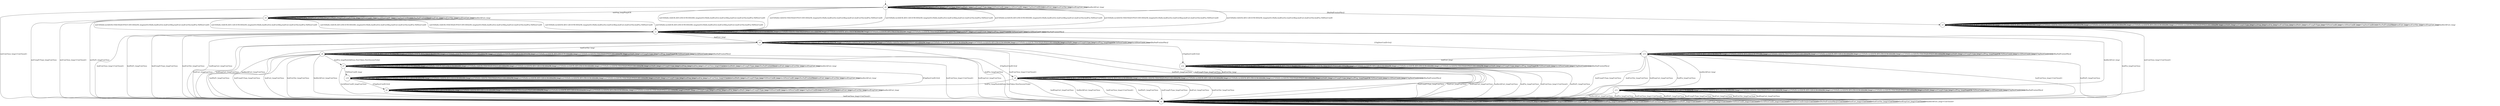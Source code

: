 digraph g {

s0 [shape="circle" label="s0"];
s1 [shape="circle" label="s1"];
s2 [shape="circle" label="s2"];
s3 [shape="circle" label="s3"];
s4 [shape="circle" label="s4"];
s5 [shape="circle" label="s5"];
s6 [shape="circle" label="s6"];
s7 [shape="circle" label="s7"];
s8 [shape="circle" label="s8"];
s9 [shape="circle" label="s9"];
s10 [shape="circle" label="s10"];
s11 [shape="circle" label="s11"];
s12 [shape="circle" label="s12"];
s13 [shape="circle" label="s13"];
s0 -> s4 [label="initPing_long/PingACK "];
s0 -> s2 [label="initConClose_long/<ConClosed> "];
s0 -> s1 [label="initCltHello-vldACK:AES-128-GCM-SHA256_long/initSvrHello,hndEncExt,hndCertReq,hndCert,hndCertVer,hndFin,VldNewConID "];
s0 -> s1 [label="initCltHello-vldACK:AES-256-GCM-SHA384_long/initSvrHello,hndEncExt,hndCertReq,hndCert,hndCertVer,hndFin,VldNewConID "];
s0 -> s1 [label="initCltHello-vldACK:CHACHA20-POLY1305-SHA256_long/initSvrHello,hndEncExt,hndCertReq,hndCert,hndCertVer,hndFin,VldNewConID "];
s0 -> s1 [label="initCltHello-invldACK:AES-128-GCM-SHA256_long/initSvrHello,hndEncExt,hndCertReq,hndCert,hndCertVer,hndFin,VldNewConID "];
s0 -> s1 [label="initCltHello-invldACK:AES-256-GCM-SHA384_long/initSvrHello,hndEncExt,hndCertReq,hndCert,hndCertVer,hndFin,VldNewConID "];
s0 -> s1 [label="initCltHello-invldACK:CHACHA20-POLY1305-SHA256_long/initSvrHello,hndEncExt,hndCertReq,hndCert,hndCertVer,hndFin,VldNewConID "];
s0 -> s0 [label="initNoFr_long/ "];
s0 -> s0 [label="initUnxpFrType_long/ "];
s0 -> s0 [label="hndPing_long/ "];
s0 -> s0 [label="hndFin_long/ "];
s0 -> s0 [label="hndConClose_long/ "];
s0 -> s0 [label="hndNoFr_long/ "];
s0 -> s0 [label="hndUnxpFrType_long/ "];
s0 -> s0 [label="VldNewConID_long/ "];
s0 -> s0 [label="InvldNewConID_long/ "];
s0 -> s0 [label="[ChgDestConID-Ori]/ "];
s0 -> s3 [label="[RmPadFrmInitPkts]/ "];
s0 -> s0 [label="hndCert_long/ "];
s0 -> s0 [label="hndCertVer_long/ "];
s0 -> s0 [label="hndEmpCert_long/ "];
s0 -> s0 [label="hndInvldCert_long/ "];
s1 -> s1 [label="initPing_long/ "];
s1 -> s1 [label="initConClose_long/<ConAct> "];
s1 -> s1 [label="initCltHello-vldACK:AES-128-GCM-SHA256_long/ "];
s1 -> s1 [label="initCltHello-vldACK:AES-256-GCM-SHA384_long/ "];
s1 -> s1 [label="initCltHello-vldACK:CHACHA20-POLY1305-SHA256_long/ "];
s1 -> s1 [label="initCltHello-invldACK:AES-128-GCM-SHA256_long/ "];
s1 -> s1 [label="initCltHello-invldACK:AES-256-GCM-SHA384_long/ "];
s1 -> s1 [label="initCltHello-invldACK:CHACHA20-POLY1305-SHA256_long/ "];
s1 -> s1 [label="initNoFr_long/ "];
s1 -> s1 [label="initUnxpFrType_long/ "];
s1 -> s1 [label="hndPing_long/PingACK "];
s1 -> s2 [label="hndFin_long/ConClose "];
s1 -> s2 [label="hndConClose_long/<ConClosed> "];
s1 -> s2 [label="hndNoFr_long/ConClose "];
s1 -> s2 [label="hndUnxpFrType_long/ConClose "];
s1 -> s1 [label="VldNewConID_long/ "];
s1 -> s1 [label="InvldNewConID_long/ "];
s1 -> s13 [label="[ChgDestConID-Ori]/ "];
s1 -> s1 [label="[RmPadFrmInitPkts]/ "];
s1 -> s5 [label="hndCert_long/ "];
s1 -> s2 [label="hndCertVer_long/ConClose "];
s1 -> s2 [label="hndEmpCert_long/ConClose "];
s1 -> s11 [label="hndInvldCert_long/ "];
s2 -> s2 [label="initPing_long/<ConClosed> "];
s2 -> s2 [label="initConClose_long/<ConClosed> "];
s2 -> s2 [label="initCltHello-vldACK:AES-128-GCM-SHA256_long/<ConClosed> "];
s2 -> s2 [label="initCltHello-vldACK:AES-256-GCM-SHA384_long/<ConClosed> "];
s2 -> s2 [label="initCltHello-vldACK:CHACHA20-POLY1305-SHA256_long/<ConClosed> "];
s2 -> s2 [label="initCltHello-invldACK:AES-128-GCM-SHA256_long/<ConClosed> "];
s2 -> s2 [label="initCltHello-invldACK:AES-256-GCM-SHA384_long/<ConClosed> "];
s2 -> s2 [label="initCltHello-invldACK:CHACHA20-POLY1305-SHA256_long/<ConClosed> "];
s2 -> s2 [label="initNoFr_long/<ConClosed> "];
s2 -> s2 [label="initUnxpFrType_long/<ConClosed> "];
s2 -> s2 [label="hndPing_long/<ConClosed> "];
s2 -> s2 [label="hndFin_long/<ConClosed> "];
s2 -> s2 [label="hndConClose_long/<ConClosed> "];
s2 -> s2 [label="hndNoFr_long/<ConClosed> "];
s2 -> s2 [label="hndUnxpFrType_long/<ConClosed> "];
s2 -> s2 [label="VldNewConID_long/<ConClosed> "];
s2 -> s2 [label="InvldNewConID_long/<ConClosed> "];
s2 -> s2 [label="[ChgDestConID-Ori]/<ConClosed> "];
s2 -> s2 [label="[RmPadFrmInitPkts]/<ConClosed> "];
s2 -> s2 [label="hndCert_long/<ConClosed> "];
s2 -> s2 [label="hndCertVer_long/<ConClosed> "];
s2 -> s2 [label="hndEmpCert_long/<ConClosed> "];
s2 -> s2 [label="hndInvldCert_long/<ConClosed> "];
s3 -> s3 [label="initPing_long/ "];
s3 -> s2 [label="initConClose_long/<ConClosed> "];
s3 -> s3 [label="initCltHello-vldACK:AES-128-GCM-SHA256_long/ "];
s3 -> s3 [label="initCltHello-vldACK:AES-256-GCM-SHA384_long/ "];
s3 -> s3 [label="initCltHello-vldACK:CHACHA20-POLY1305-SHA256_long/ "];
s3 -> s3 [label="initCltHello-invldACK:AES-128-GCM-SHA256_long/ "];
s3 -> s3 [label="initCltHello-invldACK:AES-256-GCM-SHA384_long/ "];
s3 -> s3 [label="initCltHello-invldACK:CHACHA20-POLY1305-SHA256_long/ "];
s3 -> s3 [label="initNoFr_long/ "];
s3 -> s3 [label="initUnxpFrType_long/ "];
s3 -> s3 [label="hndPing_long/ "];
s3 -> s3 [label="hndFin_long/ "];
s3 -> s3 [label="hndConClose_long/ "];
s3 -> s3 [label="hndNoFr_long/ "];
s3 -> s3 [label="hndUnxpFrType_long/ "];
s3 -> s3 [label="VldNewConID_long/ "];
s3 -> s3 [label="InvldNewConID_long/ "];
s3 -> s3 [label="[ChgDestConID-Ori]/ "];
s3 -> s3 [label="[RmPadFrmInitPkts]/ "];
s3 -> s3 [label="hndCert_long/ "];
s3 -> s3 [label="hndCertVer_long/ "];
s3 -> s3 [label="hndEmpCert_long/ "];
s3 -> s3 [label="hndInvldCert_long/ "];
s4 -> s4 [label="initPing_long/PingACK "];
s4 -> s2 [label="initConClose_long/<ConClosed> "];
s4 -> s1 [label="initCltHello-vldACK:AES-128-GCM-SHA256_long/initSvrHello,hndEncExt,hndCertReq,hndCert,hndCertVer,hndFin,VldNewConID "];
s4 -> s1 [label="initCltHello-vldACK:AES-256-GCM-SHA384_long/initSvrHello,hndEncExt,hndCertReq,hndCert,hndCertVer,hndFin,VldNewConID "];
s4 -> s1 [label="initCltHello-vldACK:CHACHA20-POLY1305-SHA256_long/initSvrHello,hndEncExt,hndCertReq,hndCert,hndCertVer,hndFin,VldNewConID "];
s4 -> s1 [label="initCltHello-invldACK:AES-128-GCM-SHA256_long/initSvrHello,hndEncExt,hndCertReq,hndCert,hndCertVer,hndFin,VldNewConID "];
s4 -> s1 [label="initCltHello-invldACK:AES-256-GCM-SHA384_long/initSvrHello,hndEncExt,hndCertReq,hndCert,hndCertVer,hndFin,VldNewConID "];
s4 -> s1 [label="initCltHello-invldACK:CHACHA20-POLY1305-SHA256_long/initSvrHello,hndEncExt,hndCertReq,hndCert,hndCertVer,hndFin,VldNewConID "];
s4 -> s2 [label="initNoFr_long/ConClose "];
s4 -> s2 [label="initUnxpFrType_long/ConClose "];
s4 -> s4 [label="hndPing_long/ "];
s4 -> s4 [label="hndFin_long/ "];
s4 -> s4 [label="hndConClose_long/ "];
s4 -> s4 [label="hndNoFr_long/ "];
s4 -> s4 [label="hndUnxpFrType_long/ "];
s4 -> s4 [label="VldNewConID_long/ "];
s4 -> s4 [label="InvldNewConID_long/ "];
s4 -> s4 [label="[ChgDestConID-Ori]/ "];
s4 -> s4 [label="[RmPadFrmInitPkts]/ "];
s4 -> s4 [label="hndCert_long/ "];
s4 -> s4 [label="hndCertVer_long/ "];
s4 -> s4 [label="hndEmpCert_long/ "];
s4 -> s4 [label="hndInvldCert_long/ "];
s5 -> s5 [label="initPing_long/ "];
s5 -> s5 [label="initConClose_long/<ConAct> "];
s5 -> s5 [label="initCltHello-vldACK:AES-128-GCM-SHA256_long/ "];
s5 -> s5 [label="initCltHello-vldACK:AES-256-GCM-SHA384_long/ "];
s5 -> s5 [label="initCltHello-vldACK:CHACHA20-POLY1305-SHA256_long/ "];
s5 -> s5 [label="initCltHello-invldACK:AES-128-GCM-SHA256_long/ "];
s5 -> s5 [label="initCltHello-invldACK:AES-256-GCM-SHA384_long/ "];
s5 -> s5 [label="initCltHello-invldACK:CHACHA20-POLY1305-SHA256_long/ "];
s5 -> s5 [label="initNoFr_long/ "];
s5 -> s5 [label="initUnxpFrType_long/ "];
s5 -> s5 [label="hndPing_long/PingACK "];
s5 -> s2 [label="hndFin_long/ConClose "];
s5 -> s2 [label="hndConClose_long/<ConClosed> "];
s5 -> s2 [label="hndNoFr_long/ConClose "];
s5 -> s2 [label="hndUnxpFrType_long/ConClose "];
s5 -> s5 [label="VldNewConID_long/ "];
s5 -> s5 [label="InvldNewConID_long/ "];
s5 -> s12 [label="[ChgDestConID-Ori]/ "];
s5 -> s5 [label="[RmPadFrmInitPkts]/ "];
s5 -> s2 [label="hndCert_long/ConClose "];
s5 -> s6 [label="hndCertVer_long/ "];
s5 -> s2 [label="hndEmpCert_long/ConClose "];
s5 -> s2 [label="hndInvldCert_long/ConClose "];
s6 -> s6 [label="initPing_long/ "];
s6 -> s6 [label="initConClose_long/<ConAct> "];
s6 -> s6 [label="initCltHello-vldACK:AES-128-GCM-SHA256_long/ "];
s6 -> s6 [label="initCltHello-vldACK:AES-256-GCM-SHA384_long/ "];
s6 -> s6 [label="initCltHello-vldACK:CHACHA20-POLY1305-SHA256_long/ "];
s6 -> s6 [label="initCltHello-invldACK:AES-128-GCM-SHA256_long/ "];
s6 -> s6 [label="initCltHello-invldACK:AES-256-GCM-SHA384_long/ "];
s6 -> s6 [label="initCltHello-invldACK:CHACHA20-POLY1305-SHA256_long/ "];
s6 -> s6 [label="initNoFr_long/ "];
s6 -> s6 [label="initUnxpFrType_long/ "];
s6 -> s6 [label="hndPing_long/PingACK "];
s6 -> s7 [label="hndFin_long/HndshkDone,NewToken,NewSessionTicket "];
s6 -> s2 [label="hndConClose_long/<ConClosed> "];
s6 -> s2 [label="hndNoFr_long/ConClose "];
s6 -> s2 [label="hndUnxpFrType_long/ConClose "];
s6 -> s6 [label="VldNewConID_long/ "];
s6 -> s6 [label="InvldNewConID_long/ "];
s6 -> s9 [label="[ChgDestConID-Ori]/ "];
s6 -> s6 [label="[RmPadFrmInitPkts]/ "];
s6 -> s2 [label="hndCert_long/ConClose "];
s6 -> s2 [label="hndCertVer_long/ConClose "];
s6 -> s2 [label="hndEmpCert_long/ConClose "];
s6 -> s2 [label="hndInvldCert_long/ConClose "];
s7 -> s7 [label="initPing_long/ "];
s7 -> s7 [label="initConClose_long/<ConAct> "];
s7 -> s7 [label="initCltHello-vldACK:AES-128-GCM-SHA256_long/ "];
s7 -> s7 [label="initCltHello-vldACK:AES-256-GCM-SHA384_long/ "];
s7 -> s7 [label="initCltHello-vldACK:CHACHA20-POLY1305-SHA256_long/ "];
s7 -> s7 [label="initCltHello-invldACK:AES-128-GCM-SHA256_long/ "];
s7 -> s7 [label="initCltHello-invldACK:AES-256-GCM-SHA384_long/ "];
s7 -> s7 [label="initCltHello-invldACK:CHACHA20-POLY1305-SHA256_long/ "];
s7 -> s7 [label="initNoFr_long/ "];
s7 -> s7 [label="initUnxpFrType_long/ "];
s7 -> s7 [label="hndPing_long/ "];
s7 -> s7 [label="hndFin_long/ "];
s7 -> s7 [label="hndConClose_long/<ConAct> "];
s7 -> s7 [label="hndNoFr_long/ "];
s7 -> s7 [label="hndUnxpFrType_long/ "];
s7 -> s10 [label="VldNewConID_long/ "];
s7 -> s2 [label="InvldNewConID_long/ConClose "];
s7 -> s8 [label="[ChgDestConID-Ori]/ "];
s7 -> s7 [label="[RmPadFrmInitPkts]/ "];
s7 -> s7 [label="hndCert_long/ "];
s7 -> s7 [label="hndCertVer_long/ "];
s7 -> s7 [label="hndEmpCert_long/ "];
s7 -> s7 [label="hndInvldCert_long/ "];
s8 -> s8 [label="initPing_long/ "];
s8 -> s8 [label="initConClose_long/ "];
s8 -> s8 [label="initCltHello-vldACK:AES-128-GCM-SHA256_long/ "];
s8 -> s8 [label="initCltHello-vldACK:AES-256-GCM-SHA384_long/ "];
s8 -> s8 [label="initCltHello-vldACK:CHACHA20-POLY1305-SHA256_long/ "];
s8 -> s8 [label="initCltHello-invldACK:AES-128-GCM-SHA256_long/ "];
s8 -> s8 [label="initCltHello-invldACK:AES-256-GCM-SHA384_long/ "];
s8 -> s8 [label="initCltHello-invldACK:CHACHA20-POLY1305-SHA256_long/ "];
s8 -> s8 [label="initNoFr_long/ "];
s8 -> s8 [label="initUnxpFrType_long/ "];
s8 -> s8 [label="hndPing_long/ "];
s8 -> s8 [label="hndFin_long/ "];
s8 -> s2 [label="hndConClose_long/<ConClosed> "];
s8 -> s8 [label="hndNoFr_long/ "];
s8 -> s8 [label="hndUnxpFrType_long/ "];
s8 -> s8 [label="VldNewConID_long/ "];
s8 -> s8 [label="InvldNewConID_long/ "];
s8 -> s8 [label="[ChgDestConID-Ori]/ "];
s8 -> s8 [label="[RmPadFrmInitPkts]/ "];
s8 -> s8 [label="hndCert_long/ "];
s8 -> s8 [label="hndCertVer_long/ "];
s8 -> s8 [label="hndEmpCert_long/ "];
s8 -> s8 [label="hndInvldCert_long/ "];
s9 -> s9 [label="initPing_long/ "];
s9 -> s9 [label="initConClose_long/<ConAct> "];
s9 -> s9 [label="initCltHello-vldACK:AES-128-GCM-SHA256_long/ "];
s9 -> s9 [label="initCltHello-vldACK:AES-256-GCM-SHA384_long/ "];
s9 -> s9 [label="initCltHello-vldACK:CHACHA20-POLY1305-SHA256_long/ "];
s9 -> s9 [label="initCltHello-invldACK:AES-128-GCM-SHA256_long/ "];
s9 -> s9 [label="initCltHello-invldACK:AES-256-GCM-SHA384_long/ "];
s9 -> s9 [label="initCltHello-invldACK:CHACHA20-POLY1305-SHA256_long/ "];
s9 -> s9 [label="initNoFr_long/ "];
s9 -> s9 [label="initUnxpFrType_long/ "];
s9 -> s9 [label="hndPing_long/PingACK "];
s9 -> s8 [label="hndFin_long/HndshkDone,NewToken,NewSessionTicket "];
s9 -> s2 [label="hndConClose_long/<ConClosed> "];
s9 -> s2 [label="hndNoFr_long/ConClose "];
s9 -> s2 [label="hndUnxpFrType_long/ConClose "];
s9 -> s9 [label="VldNewConID_long/ "];
s9 -> s9 [label="InvldNewConID_long/ "];
s9 -> s9 [label="[ChgDestConID-Ori]/ "];
s9 -> s9 [label="[RmPadFrmInitPkts]/ "];
s9 -> s2 [label="hndCert_long/ConClose "];
s9 -> s2 [label="hndCertVer_long/ConClose "];
s9 -> s2 [label="hndEmpCert_long/ConClose "];
s9 -> s2 [label="hndInvldCert_long/ConClose "];
s10 -> s10 [label="initPing_long/ "];
s10 -> s10 [label="initConClose_long/<ConAct> "];
s10 -> s10 [label="initCltHello-vldACK:AES-128-GCM-SHA256_long/ "];
s10 -> s10 [label="initCltHello-vldACK:AES-256-GCM-SHA384_long/ "];
s10 -> s10 [label="initCltHello-vldACK:CHACHA20-POLY1305-SHA256_long/ "];
s10 -> s10 [label="initCltHello-invldACK:AES-128-GCM-SHA256_long/ "];
s10 -> s10 [label="initCltHello-invldACK:AES-256-GCM-SHA384_long/ "];
s10 -> s10 [label="initCltHello-invldACK:CHACHA20-POLY1305-SHA256_long/ "];
s10 -> s10 [label="initNoFr_long/ "];
s10 -> s10 [label="initUnxpFrType_long/ "];
s10 -> s10 [label="hndPing_long/ "];
s10 -> s10 [label="hndFin_long/ "];
s10 -> s10 [label="hndConClose_long/<ConAct> "];
s10 -> s10 [label="hndNoFr_long/ "];
s10 -> s10 [label="hndUnxpFrType_long/ "];
s10 -> s10 [label="VldNewConID_long/ "];
s10 -> s10 [label="InvldNewConID_long/ "];
s10 -> s8 [label="[ChgDestConID-Ori]/ "];
s10 -> s10 [label="[RmPadFrmInitPkts]/ "];
s10 -> s10 [label="hndCert_long/ "];
s10 -> s10 [label="hndCertVer_long/ "];
s10 -> s10 [label="hndEmpCert_long/ "];
s10 -> s10 [label="hndInvldCert_long/ "];
s11 -> s11 [label="initPing_long/ "];
s11 -> s11 [label="initConClose_long/<ConAct> "];
s11 -> s11 [label="initCltHello-vldACK:AES-128-GCM-SHA256_long/ "];
s11 -> s11 [label="initCltHello-vldACK:AES-256-GCM-SHA384_long/ "];
s11 -> s11 [label="initCltHello-vldACK:CHACHA20-POLY1305-SHA256_long/ "];
s11 -> s11 [label="initCltHello-invldACK:AES-128-GCM-SHA256_long/ "];
s11 -> s11 [label="initCltHello-invldACK:AES-256-GCM-SHA384_long/ "];
s11 -> s11 [label="initCltHello-invldACK:CHACHA20-POLY1305-SHA256_long/ "];
s11 -> s11 [label="initNoFr_long/ "];
s11 -> s11 [label="initUnxpFrType_long/ "];
s11 -> s11 [label="hndPing_long/PingACK "];
s11 -> s2 [label="hndFin_long/ConClose "];
s11 -> s2 [label="hndConClose_long/<ConClosed> "];
s11 -> s2 [label="hndNoFr_long/ConClose "];
s11 -> s2 [label="hndUnxpFrType_long/ConClose "];
s11 -> s11 [label="VldNewConID_long/ "];
s11 -> s11 [label="InvldNewConID_long/ "];
s11 -> s11 [label="[ChgDestConID-Ori]/ "];
s11 -> s11 [label="[RmPadFrmInitPkts]/ "];
s11 -> s2 [label="hndCert_long/ConClose "];
s11 -> s2 [label="hndCertVer_long/ConClose "];
s11 -> s2 [label="hndEmpCert_long/ConClose "];
s11 -> s2 [label="hndInvldCert_long/ConClose "];
s12 -> s12 [label="initPing_long/ "];
s12 -> s12 [label="initConClose_long/<ConAct> "];
s12 -> s12 [label="initCltHello-vldACK:AES-128-GCM-SHA256_long/ "];
s12 -> s12 [label="initCltHello-vldACK:AES-256-GCM-SHA384_long/ "];
s12 -> s12 [label="initCltHello-vldACK:CHACHA20-POLY1305-SHA256_long/ "];
s12 -> s12 [label="initCltHello-invldACK:AES-128-GCM-SHA256_long/ "];
s12 -> s12 [label="initCltHello-invldACK:AES-256-GCM-SHA384_long/ "];
s12 -> s12 [label="initCltHello-invldACK:CHACHA20-POLY1305-SHA256_long/ "];
s12 -> s12 [label="initNoFr_long/ "];
s12 -> s12 [label="initUnxpFrType_long/ "];
s12 -> s12 [label="hndPing_long/PingACK "];
s12 -> s2 [label="hndFin_long/ConClose "];
s12 -> s2 [label="hndConClose_long/<ConClosed> "];
s12 -> s2 [label="hndNoFr_long/ConClose "];
s12 -> s2 [label="hndUnxpFrType_long/ConClose "];
s12 -> s12 [label="VldNewConID_long/ "];
s12 -> s12 [label="InvldNewConID_long/ "];
s12 -> s12 [label="[ChgDestConID-Ori]/ "];
s12 -> s12 [label="[RmPadFrmInitPkts]/ "];
s12 -> s2 [label="hndCert_long/ConClose "];
s12 -> s9 [label="hndCertVer_long/ "];
s12 -> s2 [label="hndEmpCert_long/ConClose "];
s12 -> s2 [label="hndInvldCert_long/ConClose "];
s13 -> s13 [label="initPing_long/ "];
s13 -> s13 [label="initConClose_long/<ConAct> "];
s13 -> s13 [label="initCltHello-vldACK:AES-128-GCM-SHA256_long/ "];
s13 -> s13 [label="initCltHello-vldACK:AES-256-GCM-SHA384_long/ "];
s13 -> s13 [label="initCltHello-vldACK:CHACHA20-POLY1305-SHA256_long/ "];
s13 -> s13 [label="initCltHello-invldACK:AES-128-GCM-SHA256_long/ "];
s13 -> s13 [label="initCltHello-invldACK:AES-256-GCM-SHA384_long/ "];
s13 -> s13 [label="initCltHello-invldACK:CHACHA20-POLY1305-SHA256_long/ "];
s13 -> s13 [label="initNoFr_long/ "];
s13 -> s13 [label="initUnxpFrType_long/ "];
s13 -> s13 [label="hndPing_long/PingACK "];
s13 -> s2 [label="hndFin_long/ConClose "];
s13 -> s2 [label="hndConClose_long/<ConClosed> "];
s13 -> s2 [label="hndNoFr_long/ConClose "];
s13 -> s2 [label="hndUnxpFrType_long/ConClose "];
s13 -> s13 [label="VldNewConID_long/ "];
s13 -> s13 [label="InvldNewConID_long/ "];
s13 -> s13 [label="[ChgDestConID-Ori]/ "];
s13 -> s13 [label="[RmPadFrmInitPkts]/ "];
s13 -> s12 [label="hndCert_long/ "];
s13 -> s2 [label="hndCertVer_long/ConClose "];
s13 -> s2 [label="hndEmpCert_long/ConClose "];
s13 -> s11 [label="hndInvldCert_long/ "];

__start0 [label="" shape="none" width="0" height="0"];
__start0 -> s0;

}
